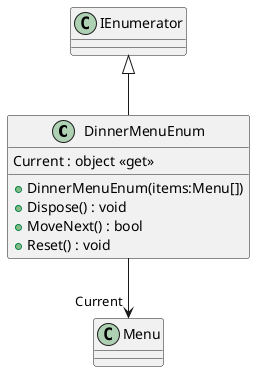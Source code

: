@startuml
class DinnerMenuEnum {
    + DinnerMenuEnum(items:Menu[])
    + Dispose() : void
    + MoveNext() : bool
    + Reset() : void
    Current : object <<get>>
}
IEnumerator <|-- DinnerMenuEnum
DinnerMenuEnum --> "Current" Menu
@enduml
